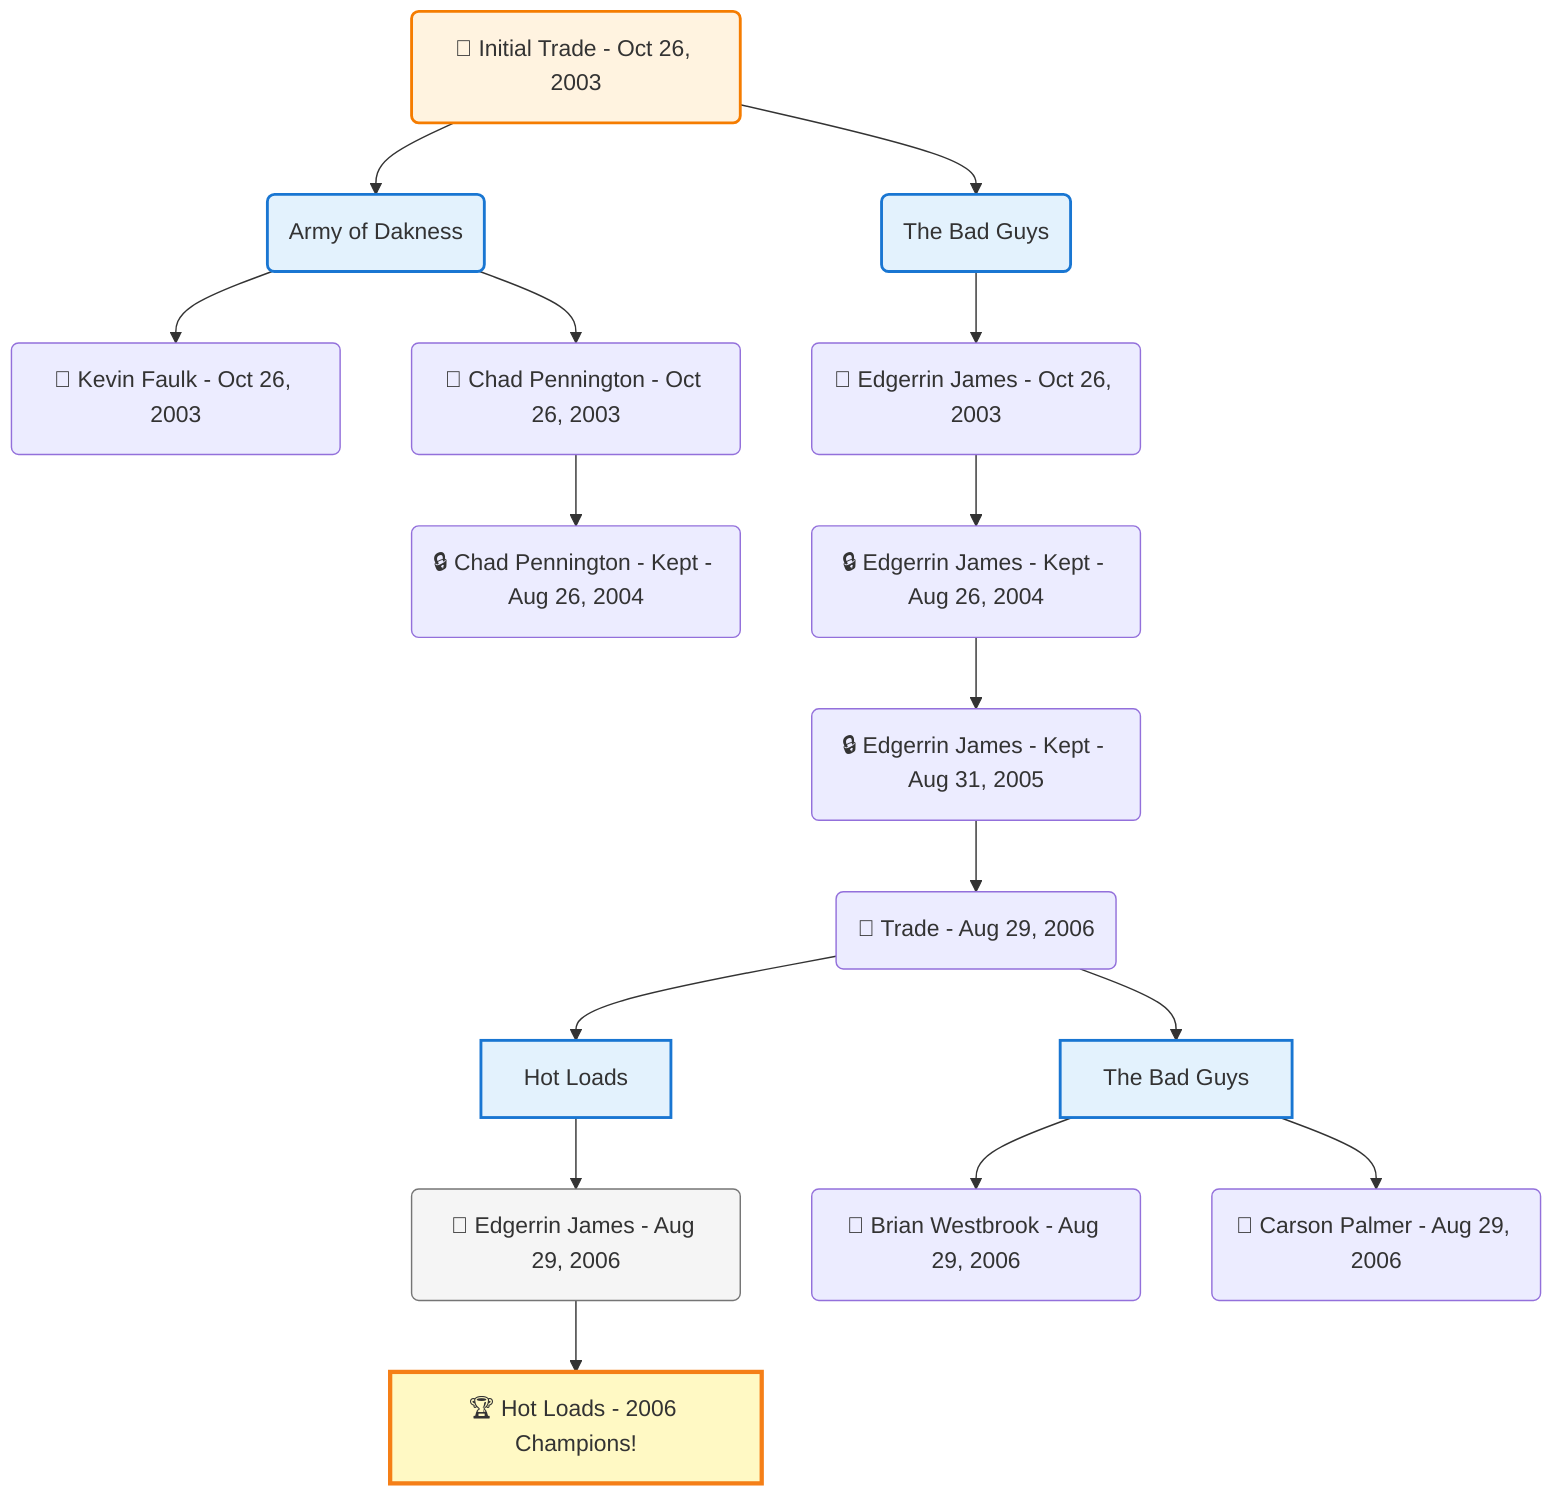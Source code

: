 flowchart TD

    TRADE_MAIN("🔄 Initial Trade - Oct 26, 2003")
    TEAM_1("Army of Dakness")
    TEAM_2("The Bad Guys")
    NODE_ca07ae5a-6886-45b3-9712-8bc5c20aba87("🔄 Kevin Faulk - Oct 26, 2003")
    NODE_775f3b52-1103-4d9c-8eb5-cbec0e8c4aad("🔄 Chad Pennington - Oct 26, 2003")
    NODE_4d34478c-02d5-4bff-b7f2-ed48f28b85f5("🔒 Chad Pennington - Kept - Aug 26, 2004")
    NODE_b3a78454-9e43-4673-b41a-e786f87bc6db("🔄 Edgerrin James - Oct 26, 2003")
    NODE_107a6885-0c4f-40d5-9509-8974b4923a4e("🔒 Edgerrin James - Kept - Aug 26, 2004")
    NODE_1b1401f7-4822-4afe-bc79-b0d53e566bb8("🔒 Edgerrin James - Kept - Aug 31, 2005")
    TRADE_7f4637e4-4da1-4a72-8274-2515752ca9db_3("🔄 Trade - Aug 29, 2006")
    TEAM_8e9f18ff-62c3-40e8-bb10-32f74cf4ee33_4["Hot Loads"]
    NODE_5b1c2069-8707-4e09-823a-ce670e4fba0e("🔄 Edgerrin James - Aug 29, 2006")
    CHAMP_8e9f18ff-62c3-40e8-bb10-32f74cf4ee33_2006["🏆 Hot Loads - 2006 Champions!"]
    TEAM_b2220d1a-ff75-4622-9757-09978901110f_5["The Bad Guys"]
    NODE_419e01c3-c7a1-4345-8911-157bb4e5f526("🔄 Brian Westbrook - Aug 29, 2006")
    NODE_4fcfbb74-d396-426f-b80b-a9e22eabd6be("🔄 Carson Palmer - Aug 29, 2006")

    TRADE_MAIN --> TEAM_1
    TRADE_MAIN --> TEAM_2
    TEAM_1 --> NODE_ca07ae5a-6886-45b3-9712-8bc5c20aba87
    TEAM_1 --> NODE_775f3b52-1103-4d9c-8eb5-cbec0e8c4aad
    NODE_775f3b52-1103-4d9c-8eb5-cbec0e8c4aad --> NODE_4d34478c-02d5-4bff-b7f2-ed48f28b85f5
    TEAM_2 --> NODE_b3a78454-9e43-4673-b41a-e786f87bc6db
    NODE_b3a78454-9e43-4673-b41a-e786f87bc6db --> NODE_107a6885-0c4f-40d5-9509-8974b4923a4e
    NODE_107a6885-0c4f-40d5-9509-8974b4923a4e --> NODE_1b1401f7-4822-4afe-bc79-b0d53e566bb8
    NODE_1b1401f7-4822-4afe-bc79-b0d53e566bb8 --> TRADE_7f4637e4-4da1-4a72-8274-2515752ca9db_3
    TRADE_7f4637e4-4da1-4a72-8274-2515752ca9db_3 --> TEAM_8e9f18ff-62c3-40e8-bb10-32f74cf4ee33_4
    TEAM_8e9f18ff-62c3-40e8-bb10-32f74cf4ee33_4 --> NODE_5b1c2069-8707-4e09-823a-ce670e4fba0e
    NODE_5b1c2069-8707-4e09-823a-ce670e4fba0e --> CHAMP_8e9f18ff-62c3-40e8-bb10-32f74cf4ee33_2006
    TRADE_7f4637e4-4da1-4a72-8274-2515752ca9db_3 --> TEAM_b2220d1a-ff75-4622-9757-09978901110f_5
    TEAM_b2220d1a-ff75-4622-9757-09978901110f_5 --> NODE_419e01c3-c7a1-4345-8911-157bb4e5f526
    TEAM_b2220d1a-ff75-4622-9757-09978901110f_5 --> NODE_4fcfbb74-d396-426f-b80b-a9e22eabd6be

    %% Node styling
    classDef teamNode fill:#e3f2fd,stroke:#1976d2,stroke-width:2px
    classDef tradeNode fill:#fff3e0,stroke:#f57c00,stroke-width:2px
    classDef playerNode fill:#f3e5f5,stroke:#7b1fa2,stroke-width:1px
    classDef nonRootPlayerNode fill:#f5f5f5,stroke:#757575,stroke-width:1px
    classDef endNode fill:#ffebee,stroke:#c62828,stroke-width:2px
    classDef waiverNode fill:#e8f5e8,stroke:#388e3c,stroke-width:2px
    classDef championshipNode fill:#fff9c4,stroke:#f57f17,stroke-width:3px

    class TEAM_1,TEAM_2,TEAM_8e9f18ff-62c3-40e8-bb10-32f74cf4ee33_4,TEAM_b2220d1a-ff75-4622-9757-09978901110f_5 teamNode
    class CHAMP_8e9f18ff-62c3-40e8-bb10-32f74cf4ee33_2006 championshipNode
    class NODE_5b1c2069-8707-4e09-823a-ce670e4fba0e nonRootPlayerNode
    class TRADE_MAIN tradeNode